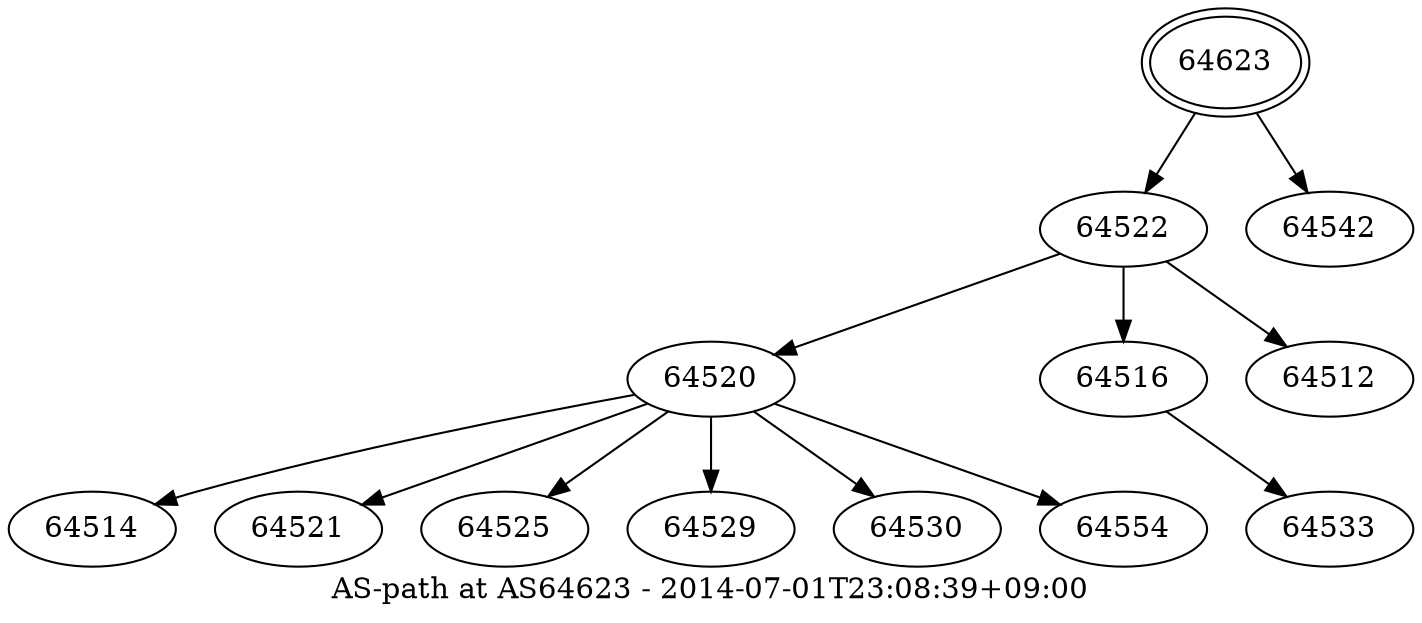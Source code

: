 digraph aspath {
	graph [bb="0,0,562,283",
		center="",
		label="AS-path at AS64623 - 2014-07-01T23:08:39+09:00",
		lheight=0.21,
		lp="281,11.5",
		lwidth=3.94
	];
	node [label="\N"];
	64623	 [height=0.61111,
		label=64623,
		peripheries=2,
		pos="488,261",
		width=1.0069];
	64522	 [height=0.5,
		label=64522,
		pos="447,185",
		width=0.89579];
	64623 -> 64522	 [pos="e,456.25,202.7 476.8,239.78 471.96,231.05 466.25,220.74 461.12,211.49"];
	64542	 [height=0.5,
		label=64542,
		pos="530,185",
		width=0.89579];
	64623 -> 64542	 [pos="e,520.52,202.7 499.48,239.78 504.43,231.05 510.28,220.74 515.53,211.49"];
	64520	 [height=0.5,
		label=64520,
		pos="281,113",
		width=0.89579];
	64522 -> 64520	 [pos="e,306.02,124.55 422.15,173.52 393.79,161.56 347.22,141.93 315.39,128.5"];
	64516	 [height=0.5,
		label=64516,
		pos="447,113",
		width=0.89579];
	64522 -> 64516	 [pos="e,447,131.1 447,166.7 447,158.98 447,149.71 447,141.11"];
	64512	 [height=0.5,
		label=64512,
		pos="530,113",
		width=0.89579];
	64522 -> 64512	 [pos="e,512.82,128.49 464.2,169.5 475.99,159.55 491.84,146.19 505.02,135.07"];
	64514	 [height=0.5,
		label=64514,
		pos="32,41",
		width=0.89579];
	64520 -> 64514	 [pos="e,56.67,52.625 251.16,105.68 210.61,96.795 136.02,79.391 74,59 71.427,58.154 68.785,57.228 66.141,56.259"];
	64521	 [height=0.5,
		label=64521,
		pos="115,41",
		width=0.89579];
	64520 -> 64521	 [pos="e,140.02,52.551 256.15,101.52 227.79,89.561 181.22,69.926 149.39,56.502"];
	64525	 [height=0.5,
		label=64525,
		pos="198,41",
		width=0.89579];
	64520 -> 64525	 [pos="e,215.18,56.485 263.8,97.496 252.01,87.547 236.16,74.187 222.98,63.068"];
	64529	 [height=0.5,
		label=64529,
		pos="281,41",
		width=0.89579];
	64520 -> 64529	 [pos="e,281,59.104 281,94.697 281,86.983 281,77.712 281,69.112"];
	64530	 [height=0.5,
		label=64530,
		pos="364,41",
		width=0.89579];
	64520 -> 64530	 [pos="e,346.82,56.485 298.2,97.496 309.99,87.547 325.84,74.187 339.02,63.068"];
	64554	 [height=0.5,
		label=64554,
		pos="447,41",
		width=0.89579];
	64520 -> 64554	 [pos="e,421.98,52.551 305.85,101.52 334.21,89.561 380.78,69.926 412.61,56.502"];
	64533	 [height=0.5,
		label=64533,
		pos="530,41",
		width=0.89579];
	64516 -> 64533	 [pos="e,512.82,56.485 464.2,97.496 475.99,87.547 491.84,74.187 505.02,63.068"];
}
